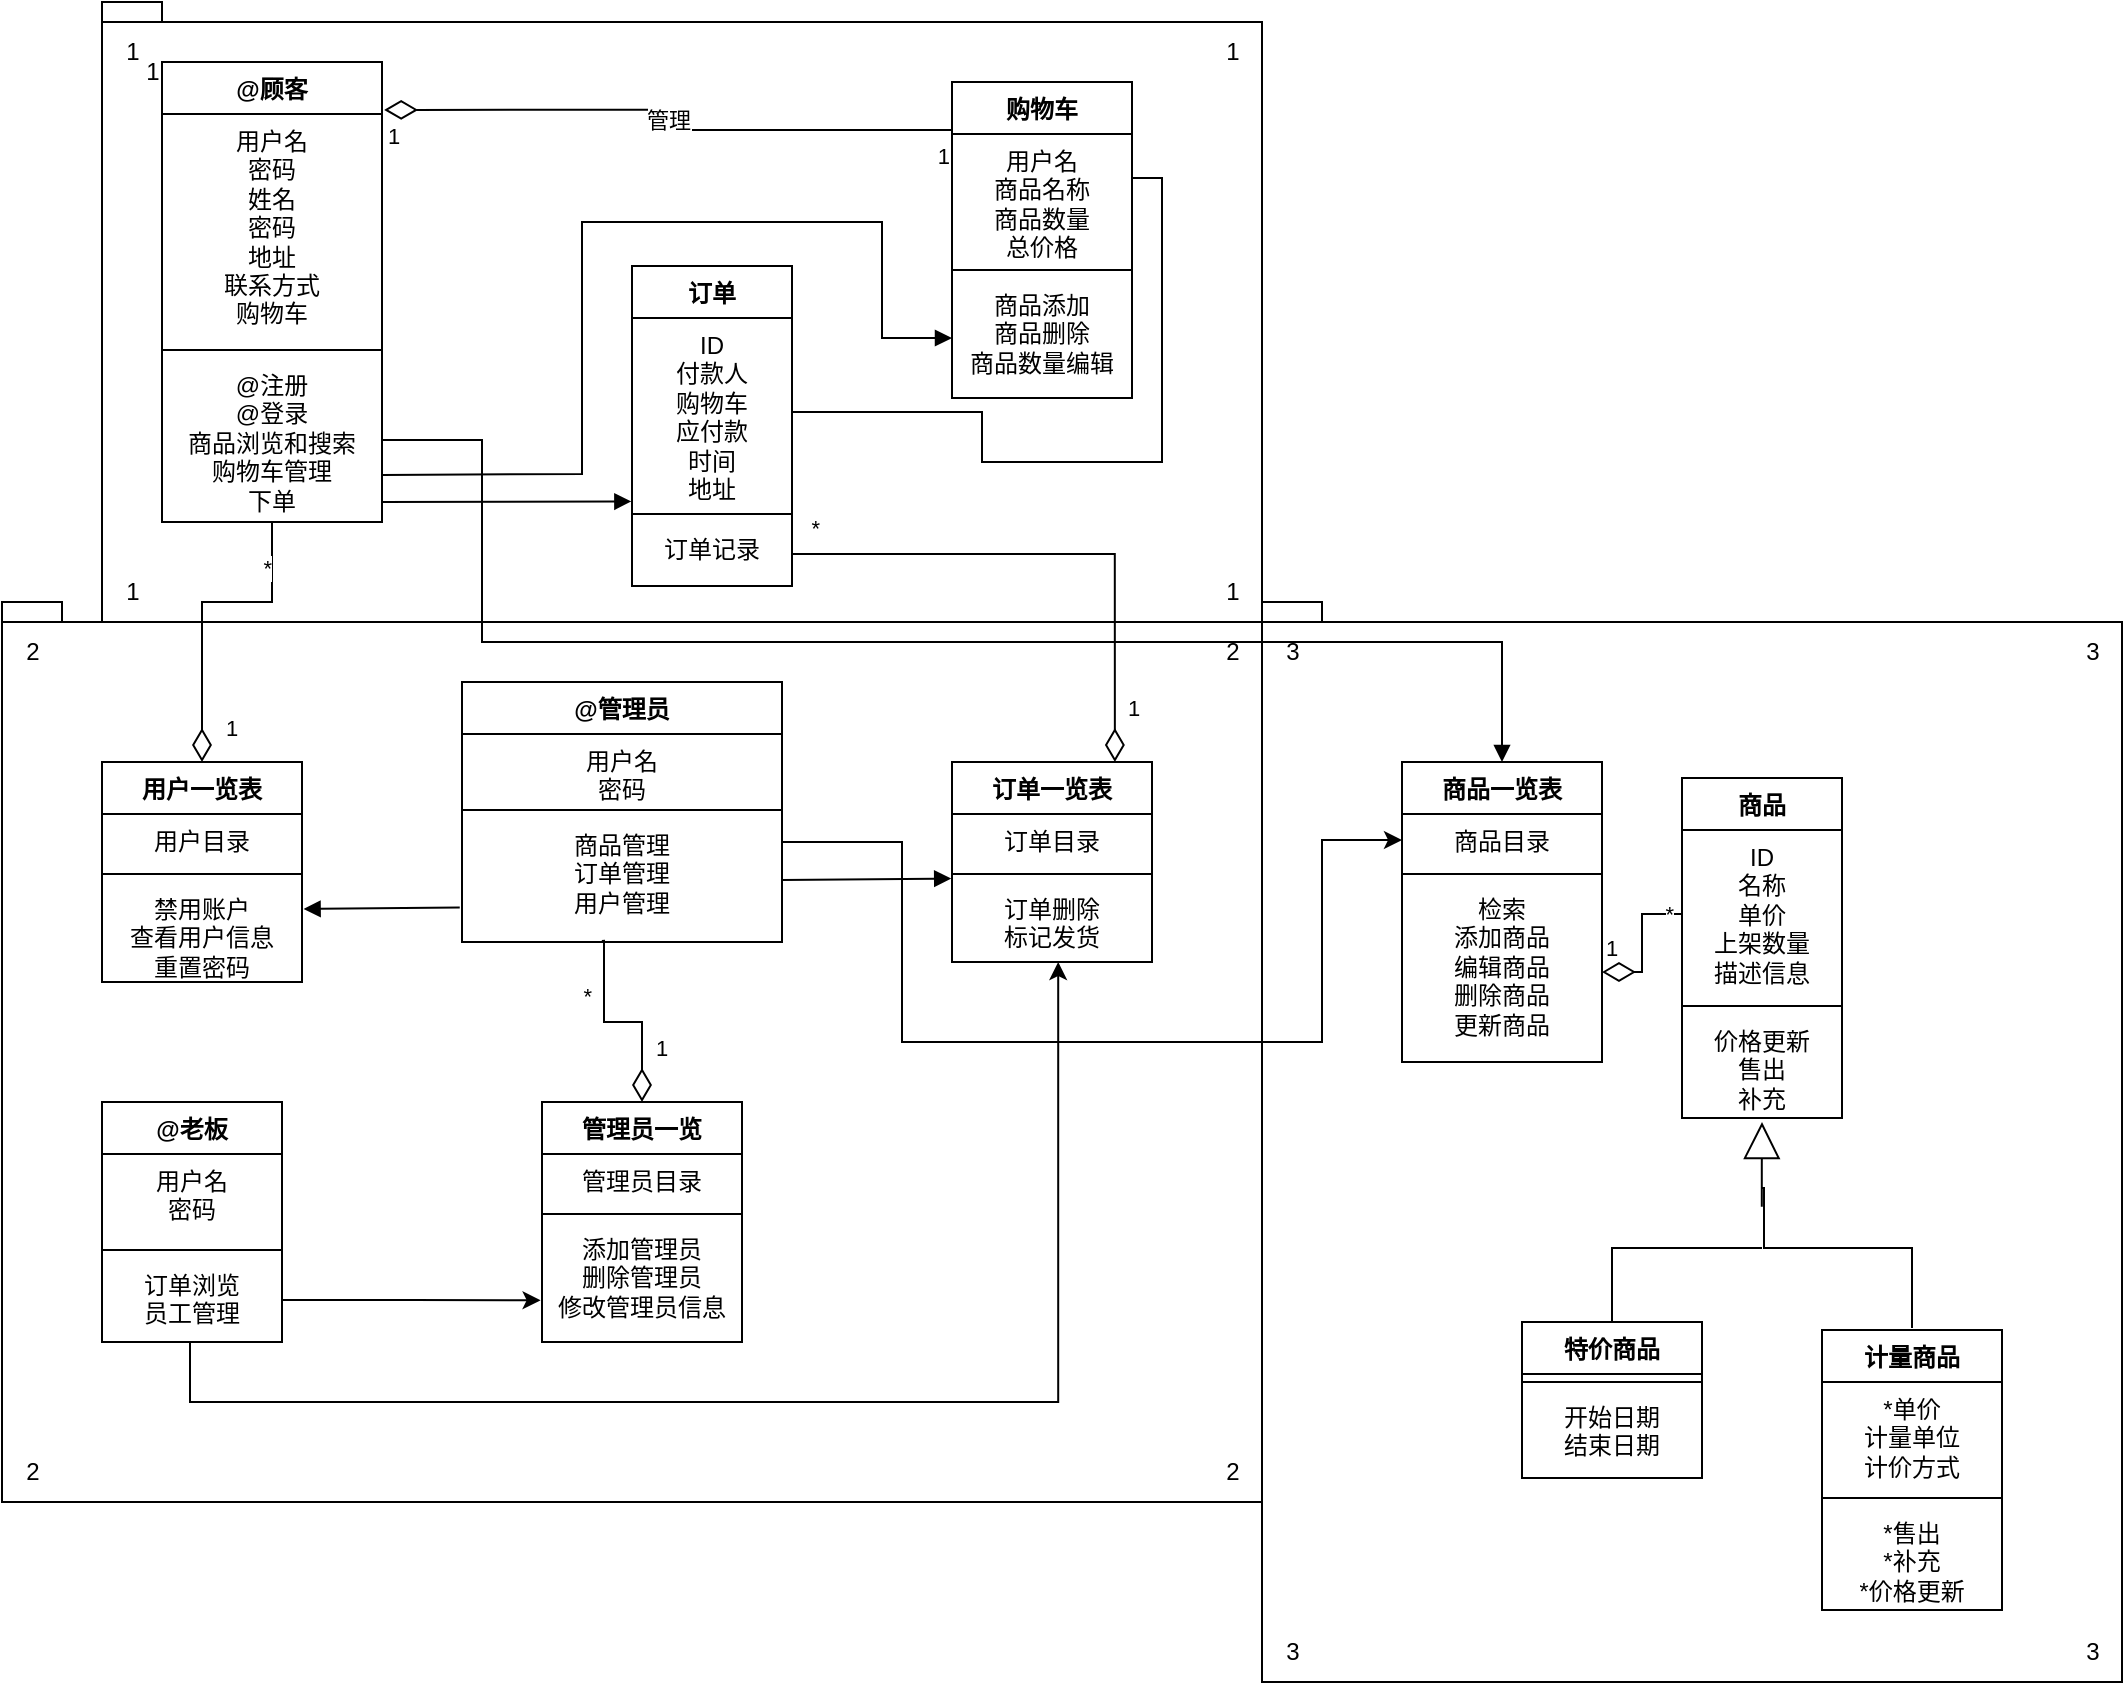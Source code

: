 <mxfile version="22.0.4" type="github">
  <diagram name="Page-1" id="e7e014a7-5840-1c2e-5031-d8a46d1fe8dd">
    <mxGraphModel dx="1042" dy="543" grid="1" gridSize="10" guides="1" tooltips="1" connect="1" arrows="1" fold="1" page="1" pageScale="1" pageWidth="1169" pageHeight="826" background="none" math="0" shadow="0">
      <root>
        <mxCell id="0" />
        <mxCell id="1" parent="0" />
        <mxCell id="9KnD5VtuCWjYIkfTTjhj-214" value="" style="rounded=0;whiteSpace=wrap;html=1;" vertex="1" parent="1">
          <mxGeometry x="820" y="1010" width="430" height="530" as="geometry" />
        </mxCell>
        <mxCell id="9KnD5VtuCWjYIkfTTjhj-182" value="" style="rounded=0;whiteSpace=wrap;html=1;" vertex="1" parent="1">
          <mxGeometry x="190" y="1010" width="630" height="440" as="geometry" />
        </mxCell>
        <mxCell id="9KnD5VtuCWjYIkfTTjhj-96" value="" style="rounded=0;whiteSpace=wrap;html=1;" vertex="1" parent="1">
          <mxGeometry x="240" y="710" width="580" height="300" as="geometry" />
        </mxCell>
        <mxCell id="9KnD5VtuCWjYIkfTTjhj-64" value="订单" style="swimlane;fontStyle=1;align=center;verticalAlign=top;childLayout=stackLayout;horizontal=1;startSize=26;horizontalStack=0;resizeParent=1;resizeParentMax=0;resizeLast=0;collapsible=1;marginBottom=0;whiteSpace=wrap;html=1;" vertex="1" parent="1">
          <mxGeometry x="505" y="832" width="80" height="160" as="geometry" />
        </mxCell>
        <mxCell id="9KnD5VtuCWjYIkfTTjhj-65" value="ID&lt;br&gt;付款人&lt;br&gt;购物车&lt;br&gt;应付款&lt;br&gt;时间&lt;br&gt;地址" style="text;strokeColor=none;fillColor=none;align=center;verticalAlign=top;spacingLeft=4;spacingRight=4;overflow=hidden;rotatable=0;points=[[0,0.5],[1,0.5]];portConstraint=eastwest;whiteSpace=wrap;html=1;" vertex="1" parent="9KnD5VtuCWjYIkfTTjhj-64">
          <mxGeometry y="26" width="80" height="94" as="geometry" />
        </mxCell>
        <mxCell id="9KnD5VtuCWjYIkfTTjhj-66" value="" style="line;strokeWidth=1;fillColor=none;align=left;verticalAlign=middle;spacingTop=-1;spacingLeft=3;spacingRight=3;rotatable=0;labelPosition=right;points=[];portConstraint=eastwest;strokeColor=inherit;" vertex="1" parent="9KnD5VtuCWjYIkfTTjhj-64">
          <mxGeometry y="120" width="80" height="8" as="geometry" />
        </mxCell>
        <mxCell id="9KnD5VtuCWjYIkfTTjhj-67" value="订单记录" style="text;strokeColor=none;fillColor=none;align=center;verticalAlign=top;spacingLeft=4;spacingRight=4;overflow=hidden;rotatable=0;points=[[0,0.5],[1,0.5]];portConstraint=eastwest;whiteSpace=wrap;html=1;" vertex="1" parent="9KnD5VtuCWjYIkfTTjhj-64">
          <mxGeometry y="128" width="80" height="32" as="geometry" />
        </mxCell>
        <mxCell id="9KnD5VtuCWjYIkfTTjhj-68" value="" style="html=1;verticalAlign=bottom;endArrow=block;curved=0;rounded=0;entryX=-0.002;entryY=0.854;entryDx=0;entryDy=0;entryPerimeter=0;exitX=1;exitY=0.878;exitDx=0;exitDy=0;exitPerimeter=0;" edge="1" parent="1" source="9KnD5VtuCWjYIkfTTjhj-54">
          <mxGeometry x="-0.003" width="80" relative="1" as="geometry">
            <mxPoint x="430" y="950" as="sourcePoint" />
            <mxPoint x="504.68" y="949.736" as="targetPoint" />
            <mxPoint as="offset" />
          </mxGeometry>
        </mxCell>
        <mxCell id="9KnD5VtuCWjYIkfTTjhj-51" value="@顾客" style="swimlane;fontStyle=1;align=center;verticalAlign=top;childLayout=stackLayout;horizontal=1;startSize=26;horizontalStack=0;resizeParent=1;resizeParentMax=0;resizeLast=0;collapsible=1;marginBottom=0;whiteSpace=wrap;html=1;" vertex="1" parent="1">
          <mxGeometry x="270" y="730" width="110" height="230" as="geometry">
            <mxRectangle x="270" y="720" width="100" height="30" as="alternateBounds" />
          </mxGeometry>
        </mxCell>
        <mxCell id="9KnD5VtuCWjYIkfTTjhj-52" value="&lt;div style=&quot;&quot;&gt;&lt;span style=&quot;background-color: initial;&quot;&gt;用户名&lt;/span&gt;&lt;/div&gt;&lt;div style=&quot;&quot;&gt;&lt;span style=&quot;background-color: initial;&quot;&gt;密码&lt;/span&gt;&lt;/div&gt;&lt;div style=&quot;&quot;&gt;&lt;span style=&quot;background-color: initial;&quot;&gt;姓名&lt;/span&gt;&lt;/div&gt;&lt;div style=&quot;&quot;&gt;&lt;span style=&quot;background-color: initial;&quot;&gt;密码&lt;/span&gt;&lt;/div&gt;&lt;div style=&quot;&quot;&gt;&lt;span style=&quot;background-color: initial;&quot;&gt;地址&lt;/span&gt;&lt;/div&gt;&lt;div style=&quot;&quot;&gt;&lt;span style=&quot;background-color: initial;&quot;&gt;联系方式&lt;/span&gt;&lt;/div&gt;&lt;div style=&quot;&quot;&gt;&lt;span style=&quot;background-color: initial;&quot;&gt;购物车&lt;/span&gt;&lt;/div&gt;" style="text;strokeColor=none;fillColor=none;align=center;verticalAlign=top;spacingLeft=4;spacingRight=4;overflow=hidden;rotatable=0;points=[[0,0.5],[1,0.5]];portConstraint=eastwest;whiteSpace=wrap;html=1;" vertex="1" parent="9KnD5VtuCWjYIkfTTjhj-51">
          <mxGeometry y="26" width="110" height="114" as="geometry" />
        </mxCell>
        <mxCell id="9KnD5VtuCWjYIkfTTjhj-53" value="" style="line;strokeWidth=1;fillColor=none;align=left;verticalAlign=middle;spacingTop=-1;spacingLeft=3;spacingRight=3;rotatable=0;labelPosition=right;points=[];portConstraint=eastwest;strokeColor=inherit;" vertex="1" parent="9KnD5VtuCWjYIkfTTjhj-51">
          <mxGeometry y="140" width="110" height="8" as="geometry" />
        </mxCell>
        <mxCell id="9KnD5VtuCWjYIkfTTjhj-54" value="&lt;div style=&quot;&quot;&gt;&lt;span style=&quot;background-color: initial;&quot;&gt;@注册&lt;/span&gt;&lt;/div&gt;&lt;div style=&quot;&quot;&gt;&lt;span style=&quot;background-color: initial;&quot;&gt;@登录&lt;/span&gt;&lt;/div&gt;&lt;div style=&quot;&quot;&gt;&lt;span style=&quot;background-color: initial;&quot;&gt;商品浏览和搜索&lt;/span&gt;&lt;/div&gt;&lt;div style=&quot;&quot;&gt;&lt;span style=&quot;background-color: initial;&quot;&gt;购物车管理&lt;/span&gt;&lt;/div&gt;&lt;div style=&quot;&quot;&gt;&lt;span style=&quot;background-color: initial;&quot;&gt;下单&lt;/span&gt;&lt;/div&gt;&lt;div style=&quot;&quot;&gt;&lt;span style=&quot;background-color: initial;&quot;&gt;&lt;br&gt;&lt;/span&gt;&lt;/div&gt;" style="text;strokeColor=none;fillColor=none;align=center;verticalAlign=top;spacingLeft=4;spacingRight=4;overflow=hidden;rotatable=0;points=[[0,0.5],[1,0.5]];portConstraint=eastwest;whiteSpace=wrap;html=1;" vertex="1" parent="9KnD5VtuCWjYIkfTTjhj-51">
          <mxGeometry y="148" width="110" height="82" as="geometry" />
        </mxCell>
        <mxCell id="9KnD5VtuCWjYIkfTTjhj-97" value="" style="rounded=0;whiteSpace=wrap;html=1;" vertex="1" parent="1">
          <mxGeometry x="240" y="700" width="30" height="10" as="geometry" />
        </mxCell>
        <mxCell id="9KnD5VtuCWjYIkfTTjhj-55" value="购物车" style="swimlane;fontStyle=1;align=center;verticalAlign=top;childLayout=stackLayout;horizontal=1;startSize=26;horizontalStack=0;resizeParent=1;resizeParentMax=0;resizeLast=0;collapsible=1;marginBottom=0;whiteSpace=wrap;html=1;" vertex="1" parent="1">
          <mxGeometry x="665" y="740" width="90" height="158" as="geometry" />
        </mxCell>
        <mxCell id="9KnD5VtuCWjYIkfTTjhj-56" value="用户名&lt;br&gt;商品名称&lt;br&gt;商品数量&lt;br&gt;总价格" style="text;strokeColor=none;fillColor=none;align=center;verticalAlign=top;spacingLeft=4;spacingRight=4;overflow=hidden;rotatable=0;points=[[0,0.5],[1,0.5]];portConstraint=eastwest;whiteSpace=wrap;html=1;" vertex="1" parent="9KnD5VtuCWjYIkfTTjhj-55">
          <mxGeometry y="26" width="90" height="64" as="geometry" />
        </mxCell>
        <mxCell id="9KnD5VtuCWjYIkfTTjhj-57" value="" style="line;strokeWidth=1;fillColor=none;align=left;verticalAlign=middle;spacingTop=-1;spacingLeft=3;spacingRight=3;rotatable=0;labelPosition=right;points=[];portConstraint=eastwest;strokeColor=inherit;" vertex="1" parent="9KnD5VtuCWjYIkfTTjhj-55">
          <mxGeometry y="90" width="90" height="8" as="geometry" />
        </mxCell>
        <mxCell id="9KnD5VtuCWjYIkfTTjhj-72" value="商品添加&lt;br&gt;商品删除&lt;br&gt;商品数量编辑" style="text;strokeColor=none;fillColor=none;align=center;verticalAlign=top;spacingLeft=4;spacingRight=4;overflow=hidden;rotatable=0;points=[[0,0.5],[1,0.5]];portConstraint=eastwest;whiteSpace=wrap;html=1;" vertex="1" parent="9KnD5VtuCWjYIkfTTjhj-55">
          <mxGeometry y="98" width="90" height="60" as="geometry" />
        </mxCell>
        <mxCell id="9KnD5VtuCWjYIkfTTjhj-107" value="@管理员" style="swimlane;fontStyle=1;align=center;verticalAlign=top;childLayout=stackLayout;horizontal=1;startSize=26;horizontalStack=0;resizeParent=1;resizeParentMax=0;resizeLast=0;collapsible=1;marginBottom=0;whiteSpace=wrap;html=1;" vertex="1" parent="1">
          <mxGeometry x="420" y="1040" width="160" height="130" as="geometry" />
        </mxCell>
        <mxCell id="9KnD5VtuCWjYIkfTTjhj-108" value="用户名&lt;br&gt;密码" style="text;strokeColor=none;fillColor=none;align=center;verticalAlign=top;spacingLeft=4;spacingRight=4;overflow=hidden;rotatable=0;points=[[0,0.5],[1,0.5]];portConstraint=eastwest;whiteSpace=wrap;html=1;" vertex="1" parent="9KnD5VtuCWjYIkfTTjhj-107">
          <mxGeometry y="26" width="160" height="34" as="geometry" />
        </mxCell>
        <mxCell id="9KnD5VtuCWjYIkfTTjhj-109" value="" style="line;strokeWidth=1;fillColor=none;align=left;verticalAlign=middle;spacingTop=-1;spacingLeft=3;spacingRight=3;rotatable=0;labelPosition=right;points=[];portConstraint=eastwest;strokeColor=inherit;" vertex="1" parent="9KnD5VtuCWjYIkfTTjhj-107">
          <mxGeometry y="60" width="160" height="8" as="geometry" />
        </mxCell>
        <mxCell id="9KnD5VtuCWjYIkfTTjhj-110" value="商品管理&lt;br&gt;订单管理&lt;br&gt;用户管理" style="text;strokeColor=none;fillColor=none;align=center;verticalAlign=top;spacingLeft=4;spacingRight=4;overflow=hidden;rotatable=0;points=[[0,0.5],[1,0.5]];portConstraint=eastwest;whiteSpace=wrap;html=1;" vertex="1" parent="9KnD5VtuCWjYIkfTTjhj-107">
          <mxGeometry y="68" width="160" height="62" as="geometry" />
        </mxCell>
        <mxCell id="9KnD5VtuCWjYIkfTTjhj-124" value="管理" style="endArrow=none;html=1;endSize=12;startArrow=diamondThin;startSize=14;startFill=0;edgeStyle=orthogonalEdgeStyle;rounded=0;entryX=0;entryY=-0.031;entryDx=0;entryDy=0;exitX=1.01;exitY=-0.018;exitDx=0;exitDy=0;exitPerimeter=0;entryPerimeter=0;endFill=0;" edge="1" parent="1" source="9KnD5VtuCWjYIkfTTjhj-52" target="9KnD5VtuCWjYIkfTTjhj-56">
          <mxGeometry relative="1" as="geometry">
            <mxPoint x="675" y="870" as="sourcePoint" />
            <mxPoint x="740" y="868" as="targetPoint" />
          </mxGeometry>
        </mxCell>
        <mxCell id="9KnD5VtuCWjYIkfTTjhj-125" value="1" style="edgeLabel;resizable=0;html=1;align=left;verticalAlign=top;" connectable="0" vertex="1" parent="9KnD5VtuCWjYIkfTTjhj-124">
          <mxGeometry x="-1" relative="1" as="geometry" />
        </mxCell>
        <mxCell id="9KnD5VtuCWjYIkfTTjhj-126" value="1" style="edgeLabel;resizable=0;html=1;align=right;verticalAlign=top;" connectable="0" vertex="1" parent="9KnD5VtuCWjYIkfTTjhj-124">
          <mxGeometry x="1" relative="1" as="geometry" />
        </mxCell>
        <mxCell id="9KnD5VtuCWjYIkfTTjhj-127" value="" style="endArrow=none;html=1;edgeStyle=orthogonalEdgeStyle;rounded=0;exitX=1;exitY=0.5;exitDx=0;exitDy=0;entryX=1;entryY=0.5;entryDx=0;entryDy=0;" edge="1" parent="1" source="9KnD5VtuCWjYIkfTTjhj-65" target="9KnD5VtuCWjYIkfTTjhj-56">
          <mxGeometry relative="1" as="geometry">
            <mxPoint x="490" y="880" as="sourcePoint" />
            <mxPoint x="650" y="880" as="targetPoint" />
            <Array as="points">
              <mxPoint x="680" y="905" />
              <mxPoint x="680" y="930" />
              <mxPoint x="770" y="930" />
              <mxPoint x="770" y="788" />
              <mxPoint x="755" y="788" />
            </Array>
          </mxGeometry>
        </mxCell>
        <mxCell id="9KnD5VtuCWjYIkfTTjhj-131" value="" style="html=1;verticalAlign=bottom;endArrow=block;curved=0;rounded=0;exitX=1;exitY=0.713;exitDx=0;exitDy=0;exitPerimeter=0;entryX=0;entryY=0.5;entryDx=0;entryDy=0;" edge="1" parent="1" source="9KnD5VtuCWjYIkfTTjhj-54" target="9KnD5VtuCWjYIkfTTjhj-72">
          <mxGeometry x="-0.003" width="80" relative="1" as="geometry">
            <mxPoint x="440" y="960" as="sourcePoint" />
            <mxPoint x="730" y="860" as="targetPoint" />
            <mxPoint as="offset" />
            <Array as="points">
              <mxPoint x="480" y="936" />
              <mxPoint x="480" y="810" />
              <mxPoint x="630" y="810" />
              <mxPoint x="630" y="850" />
              <mxPoint x="630" y="868" />
            </Array>
          </mxGeometry>
        </mxCell>
        <mxCell id="9KnD5VtuCWjYIkfTTjhj-132" value="订单一览表" style="swimlane;fontStyle=1;align=center;verticalAlign=top;childLayout=stackLayout;horizontal=1;startSize=26;horizontalStack=0;resizeParent=1;resizeParentMax=0;resizeLast=0;collapsible=1;marginBottom=0;whiteSpace=wrap;html=1;" vertex="1" parent="1">
          <mxGeometry x="665" y="1080" width="100" height="100" as="geometry" />
        </mxCell>
        <mxCell id="9KnD5VtuCWjYIkfTTjhj-133" value="订单目录" style="text;strokeColor=none;fillColor=none;align=center;verticalAlign=top;spacingLeft=4;spacingRight=4;overflow=hidden;rotatable=0;points=[[0,0.5],[1,0.5]];portConstraint=eastwest;whiteSpace=wrap;html=1;" vertex="1" parent="9KnD5VtuCWjYIkfTTjhj-132">
          <mxGeometry y="26" width="100" height="26" as="geometry" />
        </mxCell>
        <mxCell id="9KnD5VtuCWjYIkfTTjhj-134" value="" style="line;strokeWidth=1;fillColor=none;align=left;verticalAlign=middle;spacingTop=-1;spacingLeft=3;spacingRight=3;rotatable=0;labelPosition=right;points=[];portConstraint=eastwest;strokeColor=inherit;" vertex="1" parent="9KnD5VtuCWjYIkfTTjhj-132">
          <mxGeometry y="52" width="100" height="8" as="geometry" />
        </mxCell>
        <mxCell id="9KnD5VtuCWjYIkfTTjhj-135" value="订单删除&lt;br&gt;标记发货" style="text;strokeColor=none;fillColor=none;align=center;verticalAlign=top;spacingLeft=4;spacingRight=4;overflow=hidden;rotatable=0;points=[[0,0.5],[1,0.5]];portConstraint=eastwest;whiteSpace=wrap;html=1;" vertex="1" parent="9KnD5VtuCWjYIkfTTjhj-132">
          <mxGeometry y="60" width="100" height="40" as="geometry" />
        </mxCell>
        <mxCell id="9KnD5VtuCWjYIkfTTjhj-136" value="用户一览表" style="swimlane;fontStyle=1;align=center;verticalAlign=top;childLayout=stackLayout;horizontal=1;startSize=26;horizontalStack=0;resizeParent=1;resizeParentMax=0;resizeLast=0;collapsible=1;marginBottom=0;whiteSpace=wrap;html=1;" vertex="1" parent="1">
          <mxGeometry x="240" y="1080" width="100" height="110" as="geometry" />
        </mxCell>
        <mxCell id="9KnD5VtuCWjYIkfTTjhj-137" value="用户目录" style="text;strokeColor=none;fillColor=none;align=center;verticalAlign=top;spacingLeft=4;spacingRight=4;overflow=hidden;rotatable=0;points=[[0,0.5],[1,0.5]];portConstraint=eastwest;whiteSpace=wrap;html=1;" vertex="1" parent="9KnD5VtuCWjYIkfTTjhj-136">
          <mxGeometry y="26" width="100" height="26" as="geometry" />
        </mxCell>
        <mxCell id="9KnD5VtuCWjYIkfTTjhj-138" value="" style="line;strokeWidth=1;fillColor=none;align=left;verticalAlign=middle;spacingTop=-1;spacingLeft=3;spacingRight=3;rotatable=0;labelPosition=right;points=[];portConstraint=eastwest;strokeColor=inherit;" vertex="1" parent="9KnD5VtuCWjYIkfTTjhj-136">
          <mxGeometry y="52" width="100" height="8" as="geometry" />
        </mxCell>
        <mxCell id="9KnD5VtuCWjYIkfTTjhj-139" value="禁用账户&lt;br&gt;查看用户信息&lt;br&gt;重置密码" style="text;strokeColor=none;fillColor=none;align=center;verticalAlign=top;spacingLeft=4;spacingRight=4;overflow=hidden;rotatable=0;points=[[0,0.5],[1,0.5]];portConstraint=eastwest;whiteSpace=wrap;html=1;" vertex="1" parent="9KnD5VtuCWjYIkfTTjhj-136">
          <mxGeometry y="60" width="100" height="50" as="geometry" />
        </mxCell>
        <mxCell id="9KnD5VtuCWjYIkfTTjhj-141" value="" style="html=1;verticalAlign=bottom;endArrow=block;curved=0;rounded=0;entryX=-0.004;entryY=-0.043;entryDx=0;entryDy=0;entryPerimeter=0;exitX=1;exitY=0.5;exitDx=0;exitDy=0;" edge="1" parent="1" source="9KnD5VtuCWjYIkfTTjhj-110" target="9KnD5VtuCWjYIkfTTjhj-135">
          <mxGeometry x="-0.003" width="80" relative="1" as="geometry">
            <mxPoint x="620" y="1150" as="sourcePoint" />
            <mxPoint x="664.68" y="1149.996" as="targetPoint" />
            <mxPoint as="offset" />
          </mxGeometry>
        </mxCell>
        <mxCell id="9KnD5VtuCWjYIkfTTjhj-142" value="" style="html=1;verticalAlign=bottom;endArrow=block;curved=0;rounded=0;entryX=1.008;entryY=0.27;entryDx=0;entryDy=0;entryPerimeter=0;exitX=-0.007;exitY=0.721;exitDx=0;exitDy=0;exitPerimeter=0;" edge="1" parent="1" source="9KnD5VtuCWjYIkfTTjhj-110" target="9KnD5VtuCWjYIkfTTjhj-139">
          <mxGeometry x="-0.003" width="80" relative="1" as="geometry">
            <mxPoint x="430" y="1160" as="sourcePoint" />
            <mxPoint x="524.68" y="979.736" as="targetPoint" />
            <mxPoint as="offset" />
          </mxGeometry>
        </mxCell>
        <mxCell id="9KnD5VtuCWjYIkfTTjhj-147" value="" style="endArrow=none;html=1;endSize=12;startArrow=diamondThin;startSize=14;startFill=0;edgeStyle=orthogonalEdgeStyle;rounded=0;exitX=0.5;exitY=0;exitDx=0;exitDy=0;entryX=0.5;entryY=1;entryDx=0;entryDy=0;entryPerimeter=0;endFill=0;" edge="1" parent="1" source="9KnD5VtuCWjYIkfTTjhj-136" target="9KnD5VtuCWjYIkfTTjhj-54">
          <mxGeometry relative="1" as="geometry">
            <mxPoint x="490" y="970" as="sourcePoint" />
            <mxPoint x="650" y="970" as="targetPoint" />
            <Array as="points">
              <mxPoint x="320" y="1000" />
              <mxPoint x="350" y="1000" />
            </Array>
          </mxGeometry>
        </mxCell>
        <mxCell id="9KnD5VtuCWjYIkfTTjhj-148" value="1" style="edgeLabel;resizable=0;html=1;align=left;verticalAlign=top;" connectable="0" vertex="1" parent="9KnD5VtuCWjYIkfTTjhj-147">
          <mxGeometry x="-1" relative="1" as="geometry">
            <mxPoint x="10" y="-30" as="offset" />
          </mxGeometry>
        </mxCell>
        <mxCell id="9KnD5VtuCWjYIkfTTjhj-149" value="*" style="edgeLabel;resizable=0;html=1;align=right;verticalAlign=top;" connectable="0" vertex="1" parent="9KnD5VtuCWjYIkfTTjhj-147">
          <mxGeometry x="1" relative="1" as="geometry">
            <mxPoint y="10" as="offset" />
          </mxGeometry>
        </mxCell>
        <mxCell id="9KnD5VtuCWjYIkfTTjhj-154" value="" style="endArrow=none;html=1;endSize=12;startArrow=diamondThin;startSize=14;startFill=0;edgeStyle=orthogonalEdgeStyle;rounded=0;exitX=0.5;exitY=0;exitDx=0;exitDy=0;endFill=0;entryX=1;entryY=0.5;entryDx=0;entryDy=0;" edge="1" parent="1" target="9KnD5VtuCWjYIkfTTjhj-67">
          <mxGeometry relative="1" as="geometry">
            <mxPoint x="746.44" y="1080" as="sourcePoint" />
            <mxPoint x="585" y="995.584" as="targetPoint" />
            <Array as="points">
              <mxPoint x="746" y="976" />
            </Array>
          </mxGeometry>
        </mxCell>
        <mxCell id="9KnD5VtuCWjYIkfTTjhj-155" value="1" style="edgeLabel;resizable=0;html=1;align=left;verticalAlign=top;" connectable="0" vertex="1" parent="9KnD5VtuCWjYIkfTTjhj-154">
          <mxGeometry x="-1" relative="1" as="geometry">
            <mxPoint x="5" y="-40" as="offset" />
          </mxGeometry>
        </mxCell>
        <mxCell id="9KnD5VtuCWjYIkfTTjhj-156" value="*" style="edgeLabel;resizable=0;html=1;align=right;verticalAlign=top;" connectable="0" vertex="1" parent="9KnD5VtuCWjYIkfTTjhj-154">
          <mxGeometry x="1" relative="1" as="geometry">
            <mxPoint x="15" y="-26" as="offset" />
          </mxGeometry>
        </mxCell>
        <mxCell id="9KnD5VtuCWjYIkfTTjhj-157" value="@老板" style="swimlane;fontStyle=1;align=center;verticalAlign=top;childLayout=stackLayout;horizontal=1;startSize=26;horizontalStack=0;resizeParent=1;resizeParentMax=0;resizeLast=0;collapsible=1;marginBottom=0;whiteSpace=wrap;html=1;" vertex="1" parent="1">
          <mxGeometry x="240" y="1250" width="90" height="120" as="geometry" />
        </mxCell>
        <mxCell id="9KnD5VtuCWjYIkfTTjhj-158" value="用户名&lt;br&gt;密码" style="text;strokeColor=none;fillColor=none;align=center;verticalAlign=top;spacingLeft=4;spacingRight=4;overflow=hidden;rotatable=0;points=[[0,0.5],[1,0.5]];portConstraint=eastwest;whiteSpace=wrap;html=1;" vertex="1" parent="9KnD5VtuCWjYIkfTTjhj-157">
          <mxGeometry y="26" width="90" height="44" as="geometry" />
        </mxCell>
        <mxCell id="9KnD5VtuCWjYIkfTTjhj-159" value="" style="line;strokeWidth=1;fillColor=none;align=left;verticalAlign=middle;spacingTop=-1;spacingLeft=3;spacingRight=3;rotatable=0;labelPosition=right;points=[];portConstraint=eastwest;strokeColor=inherit;" vertex="1" parent="9KnD5VtuCWjYIkfTTjhj-157">
          <mxGeometry y="70" width="90" height="8" as="geometry" />
        </mxCell>
        <mxCell id="9KnD5VtuCWjYIkfTTjhj-160" value="订单浏览&lt;br&gt;员工管理" style="text;strokeColor=none;fillColor=none;align=center;verticalAlign=top;spacingLeft=4;spacingRight=4;overflow=hidden;rotatable=0;points=[[0,0.5],[1,0.5]];portConstraint=eastwest;whiteSpace=wrap;html=1;" vertex="1" parent="9KnD5VtuCWjYIkfTTjhj-157">
          <mxGeometry y="78" width="90" height="42" as="geometry" />
        </mxCell>
        <mxCell id="9KnD5VtuCWjYIkfTTjhj-161" value="管理员一览" style="swimlane;fontStyle=1;align=center;verticalAlign=top;childLayout=stackLayout;horizontal=1;startSize=26;horizontalStack=0;resizeParent=1;resizeParentMax=0;resizeLast=0;collapsible=1;marginBottom=0;whiteSpace=wrap;html=1;" vertex="1" parent="1">
          <mxGeometry x="460" y="1250" width="100" height="120" as="geometry" />
        </mxCell>
        <mxCell id="9KnD5VtuCWjYIkfTTjhj-162" value="管理员目录" style="text;strokeColor=none;fillColor=none;align=center;verticalAlign=top;spacingLeft=4;spacingRight=4;overflow=hidden;rotatable=0;points=[[0,0.5],[1,0.5]];portConstraint=eastwest;whiteSpace=wrap;html=1;" vertex="1" parent="9KnD5VtuCWjYIkfTTjhj-161">
          <mxGeometry y="26" width="100" height="26" as="geometry" />
        </mxCell>
        <mxCell id="9KnD5VtuCWjYIkfTTjhj-163" value="" style="line;strokeWidth=1;fillColor=none;align=left;verticalAlign=middle;spacingTop=-1;spacingLeft=3;spacingRight=3;rotatable=0;labelPosition=right;points=[];portConstraint=eastwest;strokeColor=inherit;" vertex="1" parent="9KnD5VtuCWjYIkfTTjhj-161">
          <mxGeometry y="52" width="100" height="8" as="geometry" />
        </mxCell>
        <mxCell id="9KnD5VtuCWjYIkfTTjhj-164" value="添加管理员&lt;br&gt;删除管理员&lt;br&gt;修改管理员信息" style="text;strokeColor=none;fillColor=none;align=center;verticalAlign=top;spacingLeft=4;spacingRight=4;overflow=hidden;rotatable=0;points=[[0,0.5],[1,0.5]];portConstraint=eastwest;whiteSpace=wrap;html=1;" vertex="1" parent="9KnD5VtuCWjYIkfTTjhj-161">
          <mxGeometry y="60" width="100" height="60" as="geometry" />
        </mxCell>
        <mxCell id="9KnD5VtuCWjYIkfTTjhj-165" value="" style="endArrow=none;html=1;endSize=12;startArrow=diamondThin;startSize=14;startFill=0;edgeStyle=orthogonalEdgeStyle;rounded=0;exitX=0.5;exitY=0;exitDx=0;exitDy=0;entryX=0.437;entryY=0.991;entryDx=0;entryDy=0;entryPerimeter=0;endFill=0;" edge="1" parent="1" source="9KnD5VtuCWjYIkfTTjhj-161" target="9KnD5VtuCWjYIkfTTjhj-110">
          <mxGeometry relative="1" as="geometry">
            <mxPoint x="756.44" y="1090" as="sourcePoint" />
            <mxPoint x="530" y="1190" as="targetPoint" />
            <Array as="points">
              <mxPoint x="510" y="1210" />
              <mxPoint x="491" y="1210" />
              <mxPoint x="491" y="1169" />
            </Array>
          </mxGeometry>
        </mxCell>
        <mxCell id="9KnD5VtuCWjYIkfTTjhj-166" value="1" style="edgeLabel;resizable=0;html=1;align=left;verticalAlign=top;" connectable="0" vertex="1" parent="9KnD5VtuCWjYIkfTTjhj-165">
          <mxGeometry x="-1" relative="1" as="geometry">
            <mxPoint x="5" y="-40" as="offset" />
          </mxGeometry>
        </mxCell>
        <mxCell id="9KnD5VtuCWjYIkfTTjhj-167" value="*" style="edgeLabel;resizable=0;html=1;align=right;verticalAlign=top;" connectable="0" vertex="1" parent="9KnD5VtuCWjYIkfTTjhj-165">
          <mxGeometry x="1" relative="1" as="geometry">
            <mxPoint x="-5" y="15" as="offset" />
          </mxGeometry>
        </mxCell>
        <mxCell id="9KnD5VtuCWjYIkfTTjhj-169" value="1" style="text;html=1;align=center;verticalAlign=middle;resizable=0;points=[];autosize=1;strokeColor=none;fillColor=none;" vertex="1" parent="1">
          <mxGeometry x="240" y="710" width="30" height="30" as="geometry" />
        </mxCell>
        <mxCell id="9KnD5VtuCWjYIkfTTjhj-173" value="1" style="text;html=1;align=center;verticalAlign=middle;resizable=0;points=[];autosize=1;strokeColor=none;fillColor=none;" vertex="1" parent="1">
          <mxGeometry x="240" y="980" width="30" height="30" as="geometry" />
        </mxCell>
        <mxCell id="9KnD5VtuCWjYIkfTTjhj-176" value="1" style="text;html=1;align=center;verticalAlign=middle;resizable=0;points=[];autosize=1;strokeColor=none;fillColor=none;" vertex="1" parent="1">
          <mxGeometry x="790" y="710" width="30" height="30" as="geometry" />
        </mxCell>
        <mxCell id="9KnD5VtuCWjYIkfTTjhj-177" value="1" style="text;html=1;align=center;verticalAlign=middle;resizable=0;points=[];autosize=1;strokeColor=none;fillColor=none;" vertex="1" parent="1">
          <mxGeometry x="790" y="980" width="30" height="30" as="geometry" />
        </mxCell>
        <mxCell id="9KnD5VtuCWjYIkfTTjhj-180" style="edgeStyle=orthogonalEdgeStyle;rounded=0;orthogonalLoop=1;jettySize=auto;html=1;entryX=-0.007;entryY=0.653;entryDx=0;entryDy=0;entryPerimeter=0;" edge="1" parent="1" source="9KnD5VtuCWjYIkfTTjhj-160" target="9KnD5VtuCWjYIkfTTjhj-164">
          <mxGeometry relative="1" as="geometry" />
        </mxCell>
        <mxCell id="9KnD5VtuCWjYIkfTTjhj-181" style="edgeStyle=orthogonalEdgeStyle;rounded=0;orthogonalLoop=1;jettySize=auto;html=1;entryX=0.531;entryY=1;entryDx=0;entryDy=0;entryPerimeter=0;" edge="1" parent="1" target="9KnD5VtuCWjYIkfTTjhj-135">
          <mxGeometry relative="1" as="geometry">
            <mxPoint x="284" y="1370" as="sourcePoint" />
            <Array as="points">
              <mxPoint x="284" y="1400" />
              <mxPoint x="718" y="1400" />
            </Array>
          </mxGeometry>
        </mxCell>
        <mxCell id="9KnD5VtuCWjYIkfTTjhj-183" value="" style="rounded=0;whiteSpace=wrap;html=1;" vertex="1" parent="1">
          <mxGeometry x="190" y="1000" width="30" height="10" as="geometry" />
        </mxCell>
        <mxCell id="9KnD5VtuCWjYIkfTTjhj-184" value="2" style="text;html=1;align=center;verticalAlign=middle;resizable=0;points=[];autosize=1;strokeColor=none;fillColor=none;" vertex="1" parent="1">
          <mxGeometry x="190" y="1010" width="30" height="30" as="geometry" />
        </mxCell>
        <mxCell id="9KnD5VtuCWjYIkfTTjhj-185" value="1" style="text;html=1;align=center;verticalAlign=middle;resizable=0;points=[];autosize=1;strokeColor=none;fillColor=none;" vertex="1" parent="1">
          <mxGeometry x="250" y="720" width="30" height="30" as="geometry" />
        </mxCell>
        <mxCell id="9KnD5VtuCWjYIkfTTjhj-186" value="2" style="text;html=1;align=center;verticalAlign=middle;resizable=0;points=[];autosize=1;strokeColor=none;fillColor=none;" vertex="1" parent="1">
          <mxGeometry x="190" y="1420" width="30" height="30" as="geometry" />
        </mxCell>
        <mxCell id="9KnD5VtuCWjYIkfTTjhj-187" value="2" style="text;html=1;align=center;verticalAlign=middle;resizable=0;points=[];autosize=1;strokeColor=none;fillColor=none;" vertex="1" parent="1">
          <mxGeometry x="790" y="1010" width="30" height="30" as="geometry" />
        </mxCell>
        <mxCell id="9KnD5VtuCWjYIkfTTjhj-188" value="2" style="text;html=1;align=center;verticalAlign=middle;resizable=0;points=[];autosize=1;strokeColor=none;fillColor=none;" vertex="1" parent="1">
          <mxGeometry x="790" y="1420" width="30" height="30" as="geometry" />
        </mxCell>
        <mxCell id="9KnD5VtuCWjYIkfTTjhj-189" value="商品一览表" style="swimlane;fontStyle=1;align=center;verticalAlign=top;childLayout=stackLayout;horizontal=1;startSize=26;horizontalStack=0;resizeParent=1;resizeParentMax=0;resizeLast=0;collapsible=1;marginBottom=0;whiteSpace=wrap;html=1;" vertex="1" parent="1">
          <mxGeometry x="890" y="1080" width="100" height="150" as="geometry" />
        </mxCell>
        <mxCell id="9KnD5VtuCWjYIkfTTjhj-190" value="商品目录" style="text;strokeColor=none;fillColor=none;align=center;verticalAlign=top;spacingLeft=4;spacingRight=4;overflow=hidden;rotatable=0;points=[[0,0.5],[1,0.5]];portConstraint=eastwest;whiteSpace=wrap;html=1;" vertex="1" parent="9KnD5VtuCWjYIkfTTjhj-189">
          <mxGeometry y="26" width="100" height="26" as="geometry" />
        </mxCell>
        <mxCell id="9KnD5VtuCWjYIkfTTjhj-191" value="" style="line;strokeWidth=1;fillColor=none;align=left;verticalAlign=middle;spacingTop=-1;spacingLeft=3;spacingRight=3;rotatable=0;labelPosition=right;points=[];portConstraint=eastwest;strokeColor=inherit;" vertex="1" parent="9KnD5VtuCWjYIkfTTjhj-189">
          <mxGeometry y="52" width="100" height="8" as="geometry" />
        </mxCell>
        <mxCell id="9KnD5VtuCWjYIkfTTjhj-192" value="检索&lt;br&gt;添加商品&lt;br&gt;编辑商品&lt;br&gt;删除商品&lt;br&gt;更新商品" style="text;strokeColor=none;fillColor=none;align=center;verticalAlign=top;spacingLeft=4;spacingRight=4;overflow=hidden;rotatable=0;points=[[0,0.5],[1,0.5]];portConstraint=eastwest;whiteSpace=wrap;html=1;" vertex="1" parent="9KnD5VtuCWjYIkfTTjhj-189">
          <mxGeometry y="60" width="100" height="90" as="geometry" />
        </mxCell>
        <mxCell id="9KnD5VtuCWjYIkfTTjhj-193" style="edgeStyle=orthogonalEdgeStyle;rounded=0;orthogonalLoop=1;jettySize=auto;html=1;entryX=0;entryY=0.5;entryDx=0;entryDy=0;" edge="1" parent="1" target="9KnD5VtuCWjYIkfTTjhj-190">
          <mxGeometry relative="1" as="geometry">
            <mxPoint x="580" y="1120" as="sourcePoint" />
            <Array as="points">
              <mxPoint x="640" y="1120" />
              <mxPoint x="640" y="1220" />
              <mxPoint x="850" y="1220" />
              <mxPoint x="850" y="1119" />
            </Array>
          </mxGeometry>
        </mxCell>
        <mxCell id="9KnD5VtuCWjYIkfTTjhj-194" value="商品" style="swimlane;fontStyle=1;align=center;verticalAlign=top;childLayout=stackLayout;horizontal=1;startSize=26;horizontalStack=0;resizeParent=1;resizeParentMax=0;resizeLast=0;collapsible=1;marginBottom=0;whiteSpace=wrap;html=1;" vertex="1" parent="1">
          <mxGeometry x="1030" y="1088" width="80" height="170" as="geometry" />
        </mxCell>
        <mxCell id="9KnD5VtuCWjYIkfTTjhj-195" value="ID&lt;br&gt;名称&lt;br&gt;单价&lt;br&gt;上架数量&lt;br&gt;描述信息" style="text;strokeColor=none;fillColor=none;align=center;verticalAlign=top;spacingLeft=4;spacingRight=4;overflow=hidden;rotatable=0;points=[[0,0.5],[1,0.5]];portConstraint=eastwest;whiteSpace=wrap;html=1;" vertex="1" parent="9KnD5VtuCWjYIkfTTjhj-194">
          <mxGeometry y="26" width="80" height="84" as="geometry" />
        </mxCell>
        <mxCell id="9KnD5VtuCWjYIkfTTjhj-196" value="" style="line;strokeWidth=1;fillColor=none;align=left;verticalAlign=middle;spacingTop=-1;spacingLeft=3;spacingRight=3;rotatable=0;labelPosition=right;points=[];portConstraint=eastwest;strokeColor=inherit;" vertex="1" parent="9KnD5VtuCWjYIkfTTjhj-194">
          <mxGeometry y="110" width="80" height="8" as="geometry" />
        </mxCell>
        <mxCell id="9KnD5VtuCWjYIkfTTjhj-197" value="价格更新&lt;br&gt;售出&lt;br&gt;补充" style="text;strokeColor=none;fillColor=none;align=center;verticalAlign=top;spacingLeft=4;spacingRight=4;overflow=hidden;rotatable=0;points=[[0,0.5],[1,0.5]];portConstraint=eastwest;whiteSpace=wrap;html=1;" vertex="1" parent="9KnD5VtuCWjYIkfTTjhj-194">
          <mxGeometry y="118" width="80" height="52" as="geometry" />
        </mxCell>
        <mxCell id="9KnD5VtuCWjYIkfTTjhj-213" style="edgeStyle=orthogonalEdgeStyle;rounded=0;orthogonalLoop=1;jettySize=auto;html=1;exitX=0.5;exitY=0;exitDx=0;exitDy=0;endArrow=none;endFill=0;" edge="1" parent="1">
          <mxGeometry relative="1" as="geometry">
            <mxPoint x="1070" y="1323" as="targetPoint" />
            <mxPoint x="995" y="1363" as="sourcePoint" />
            <Array as="points">
              <mxPoint x="995" y="1323" />
            </Array>
          </mxGeometry>
        </mxCell>
        <mxCell id="9KnD5VtuCWjYIkfTTjhj-198" value="特价商品" style="swimlane;fontStyle=1;align=center;verticalAlign=top;childLayout=stackLayout;horizontal=1;startSize=26;horizontalStack=0;resizeParent=1;resizeParentMax=0;resizeLast=0;collapsible=1;marginBottom=0;whiteSpace=wrap;html=1;" vertex="1" parent="1">
          <mxGeometry x="950" y="1360" width="90" height="78" as="geometry" />
        </mxCell>
        <mxCell id="9KnD5VtuCWjYIkfTTjhj-200" value="" style="line;strokeWidth=1;fillColor=none;align=left;verticalAlign=middle;spacingTop=-1;spacingLeft=3;spacingRight=3;rotatable=0;labelPosition=right;points=[];portConstraint=eastwest;strokeColor=inherit;" vertex="1" parent="9KnD5VtuCWjYIkfTTjhj-198">
          <mxGeometry y="26" width="90" height="8" as="geometry" />
        </mxCell>
        <mxCell id="9KnD5VtuCWjYIkfTTjhj-199" value="&lt;div style=&quot;&quot;&gt;&lt;span style=&quot;background-color: initial;&quot;&gt;开始日期&lt;/span&gt;&lt;/div&gt;&lt;div style=&quot;&quot;&gt;&lt;span style=&quot;background-color: initial;&quot;&gt;结束日期&lt;/span&gt;&lt;/div&gt;" style="text;strokeColor=none;fillColor=none;align=center;verticalAlign=top;spacingLeft=4;spacingRight=4;overflow=hidden;rotatable=0;points=[[0,0.5],[1,0.5]];portConstraint=eastwest;whiteSpace=wrap;html=1;" vertex="1" parent="9KnD5VtuCWjYIkfTTjhj-198">
          <mxGeometry y="34" width="90" height="44" as="geometry" />
        </mxCell>
        <mxCell id="9KnD5VtuCWjYIkfTTjhj-212" style="edgeStyle=orthogonalEdgeStyle;rounded=0;orthogonalLoop=1;jettySize=auto;html=1;endArrow=none;endFill=0;exitX=0.5;exitY=0;exitDx=0;exitDy=0;" edge="1" parent="1">
          <mxGeometry relative="1" as="geometry">
            <mxPoint x="1070" y="1293" as="targetPoint" />
            <mxPoint x="1145" y="1363" as="sourcePoint" />
            <Array as="points">
              <mxPoint x="1145" y="1323" />
              <mxPoint x="1071" y="1323" />
            </Array>
          </mxGeometry>
        </mxCell>
        <mxCell id="9KnD5VtuCWjYIkfTTjhj-210" value="" style="endArrow=block;endSize=16;endFill=0;html=1;rounded=0;edgeStyle=elbowEdgeStyle;elbow=vertical;" edge="1" parent="1">
          <mxGeometry width="160" relative="1" as="geometry">
            <mxPoint x="1069.9" y="1302.38" as="sourcePoint" />
            <mxPoint x="1070" y="1260" as="targetPoint" />
          </mxGeometry>
        </mxCell>
        <mxCell id="9KnD5VtuCWjYIkfTTjhj-218" value="1" style="endArrow=none;html=1;endSize=12;startArrow=diamondThin;startSize=14;startFill=0;edgeStyle=orthogonalEdgeStyle;align=left;verticalAlign=bottom;rounded=0;exitX=1;exitY=0.5;exitDx=0;exitDy=0;entryX=0;entryY=0.5;entryDx=0;entryDy=0;endFill=0;" edge="1" parent="1" source="9KnD5VtuCWjYIkfTTjhj-192" target="9KnD5VtuCWjYIkfTTjhj-195">
          <mxGeometry x="-1" y="3" relative="1" as="geometry">
            <mxPoint x="780" y="1210" as="sourcePoint" />
            <mxPoint x="940" y="1210" as="targetPoint" />
          </mxGeometry>
        </mxCell>
        <mxCell id="9KnD5VtuCWjYIkfTTjhj-220" value="*" style="edgeLabel;resizable=0;html=1;align=right;verticalAlign=top;" connectable="0" vertex="1" parent="1">
          <mxGeometry x="559" y="1027.4" as="geometry">
            <mxPoint x="467" y="116" as="offset" />
          </mxGeometry>
        </mxCell>
        <mxCell id="9KnD5VtuCWjYIkfTTjhj-222" value="计量商品" style="swimlane;fontStyle=1;align=center;verticalAlign=top;childLayout=stackLayout;horizontal=1;startSize=26;horizontalStack=0;resizeParent=1;resizeParentMax=0;resizeLast=0;collapsible=1;marginBottom=0;whiteSpace=wrap;html=1;" vertex="1" parent="1">
          <mxGeometry x="1100" y="1364" width="90" height="140" as="geometry" />
        </mxCell>
        <mxCell id="9KnD5VtuCWjYIkfTTjhj-223" value="*单价&lt;br&gt;计量单位&lt;br&gt;计价方式" style="text;strokeColor=none;fillColor=none;align=center;verticalAlign=top;spacingLeft=4;spacingRight=4;overflow=hidden;rotatable=0;points=[[0,0.5],[1,0.5]];portConstraint=eastwest;whiteSpace=wrap;html=1;" vertex="1" parent="9KnD5VtuCWjYIkfTTjhj-222">
          <mxGeometry y="26" width="90" height="54" as="geometry" />
        </mxCell>
        <mxCell id="9KnD5VtuCWjYIkfTTjhj-224" value="" style="line;strokeWidth=1;fillColor=none;align=left;verticalAlign=middle;spacingTop=-1;spacingLeft=3;spacingRight=3;rotatable=0;labelPosition=right;points=[];portConstraint=eastwest;strokeColor=inherit;" vertex="1" parent="9KnD5VtuCWjYIkfTTjhj-222">
          <mxGeometry y="80" width="90" height="8" as="geometry" />
        </mxCell>
        <mxCell id="9KnD5VtuCWjYIkfTTjhj-225" value="*售出&lt;br&gt;*补充&lt;br&gt;*价格更新" style="text;strokeColor=none;fillColor=none;align=center;verticalAlign=top;spacingLeft=4;spacingRight=4;overflow=hidden;rotatable=0;points=[[0,0.5],[1,0.5]];portConstraint=eastwest;whiteSpace=wrap;html=1;" vertex="1" parent="9KnD5VtuCWjYIkfTTjhj-222">
          <mxGeometry y="88" width="90" height="52" as="geometry" />
        </mxCell>
        <mxCell id="9KnD5VtuCWjYIkfTTjhj-226" value="3" style="text;html=1;align=center;verticalAlign=middle;resizable=0;points=[];autosize=1;strokeColor=none;fillColor=none;" vertex="1" parent="1">
          <mxGeometry x="820" y="1010" width="30" height="30" as="geometry" />
        </mxCell>
        <mxCell id="9KnD5VtuCWjYIkfTTjhj-228" value="3" style="text;html=1;align=center;verticalAlign=middle;resizable=0;points=[];autosize=1;strokeColor=none;fillColor=none;" vertex="1" parent="1">
          <mxGeometry x="1220" y="1010" width="30" height="30" as="geometry" />
        </mxCell>
        <mxCell id="9KnD5VtuCWjYIkfTTjhj-229" value="3" style="text;html=1;align=center;verticalAlign=middle;resizable=0;points=[];autosize=1;strokeColor=none;fillColor=none;" vertex="1" parent="1">
          <mxGeometry x="820" y="1510" width="30" height="30" as="geometry" />
        </mxCell>
        <mxCell id="9KnD5VtuCWjYIkfTTjhj-230" value="3" style="text;html=1;align=center;verticalAlign=middle;resizable=0;points=[];autosize=1;strokeColor=none;fillColor=none;" vertex="1" parent="1">
          <mxGeometry x="1220" y="1510" width="30" height="30" as="geometry" />
        </mxCell>
        <mxCell id="9KnD5VtuCWjYIkfTTjhj-231" value="" style="rounded=0;whiteSpace=wrap;html=1;" vertex="1" parent="1">
          <mxGeometry x="820" y="1000" width="30" height="10" as="geometry" />
        </mxCell>
        <mxCell id="9KnD5VtuCWjYIkfTTjhj-233" style="edgeStyle=orthogonalEdgeStyle;rounded=0;orthogonalLoop=1;jettySize=auto;html=1;entryX=0.5;entryY=0;entryDx=0;entryDy=0;exitX=1;exitY=0.5;exitDx=0;exitDy=0;endArrow=block;endFill=1;" edge="1" parent="1" source="9KnD5VtuCWjYIkfTTjhj-54" target="9KnD5VtuCWjYIkfTTjhj-189">
          <mxGeometry relative="1" as="geometry">
            <Array as="points">
              <mxPoint x="430" y="919" />
              <mxPoint x="430" y="1020" />
              <mxPoint x="940" y="1020" />
            </Array>
          </mxGeometry>
        </mxCell>
      </root>
    </mxGraphModel>
  </diagram>
</mxfile>

